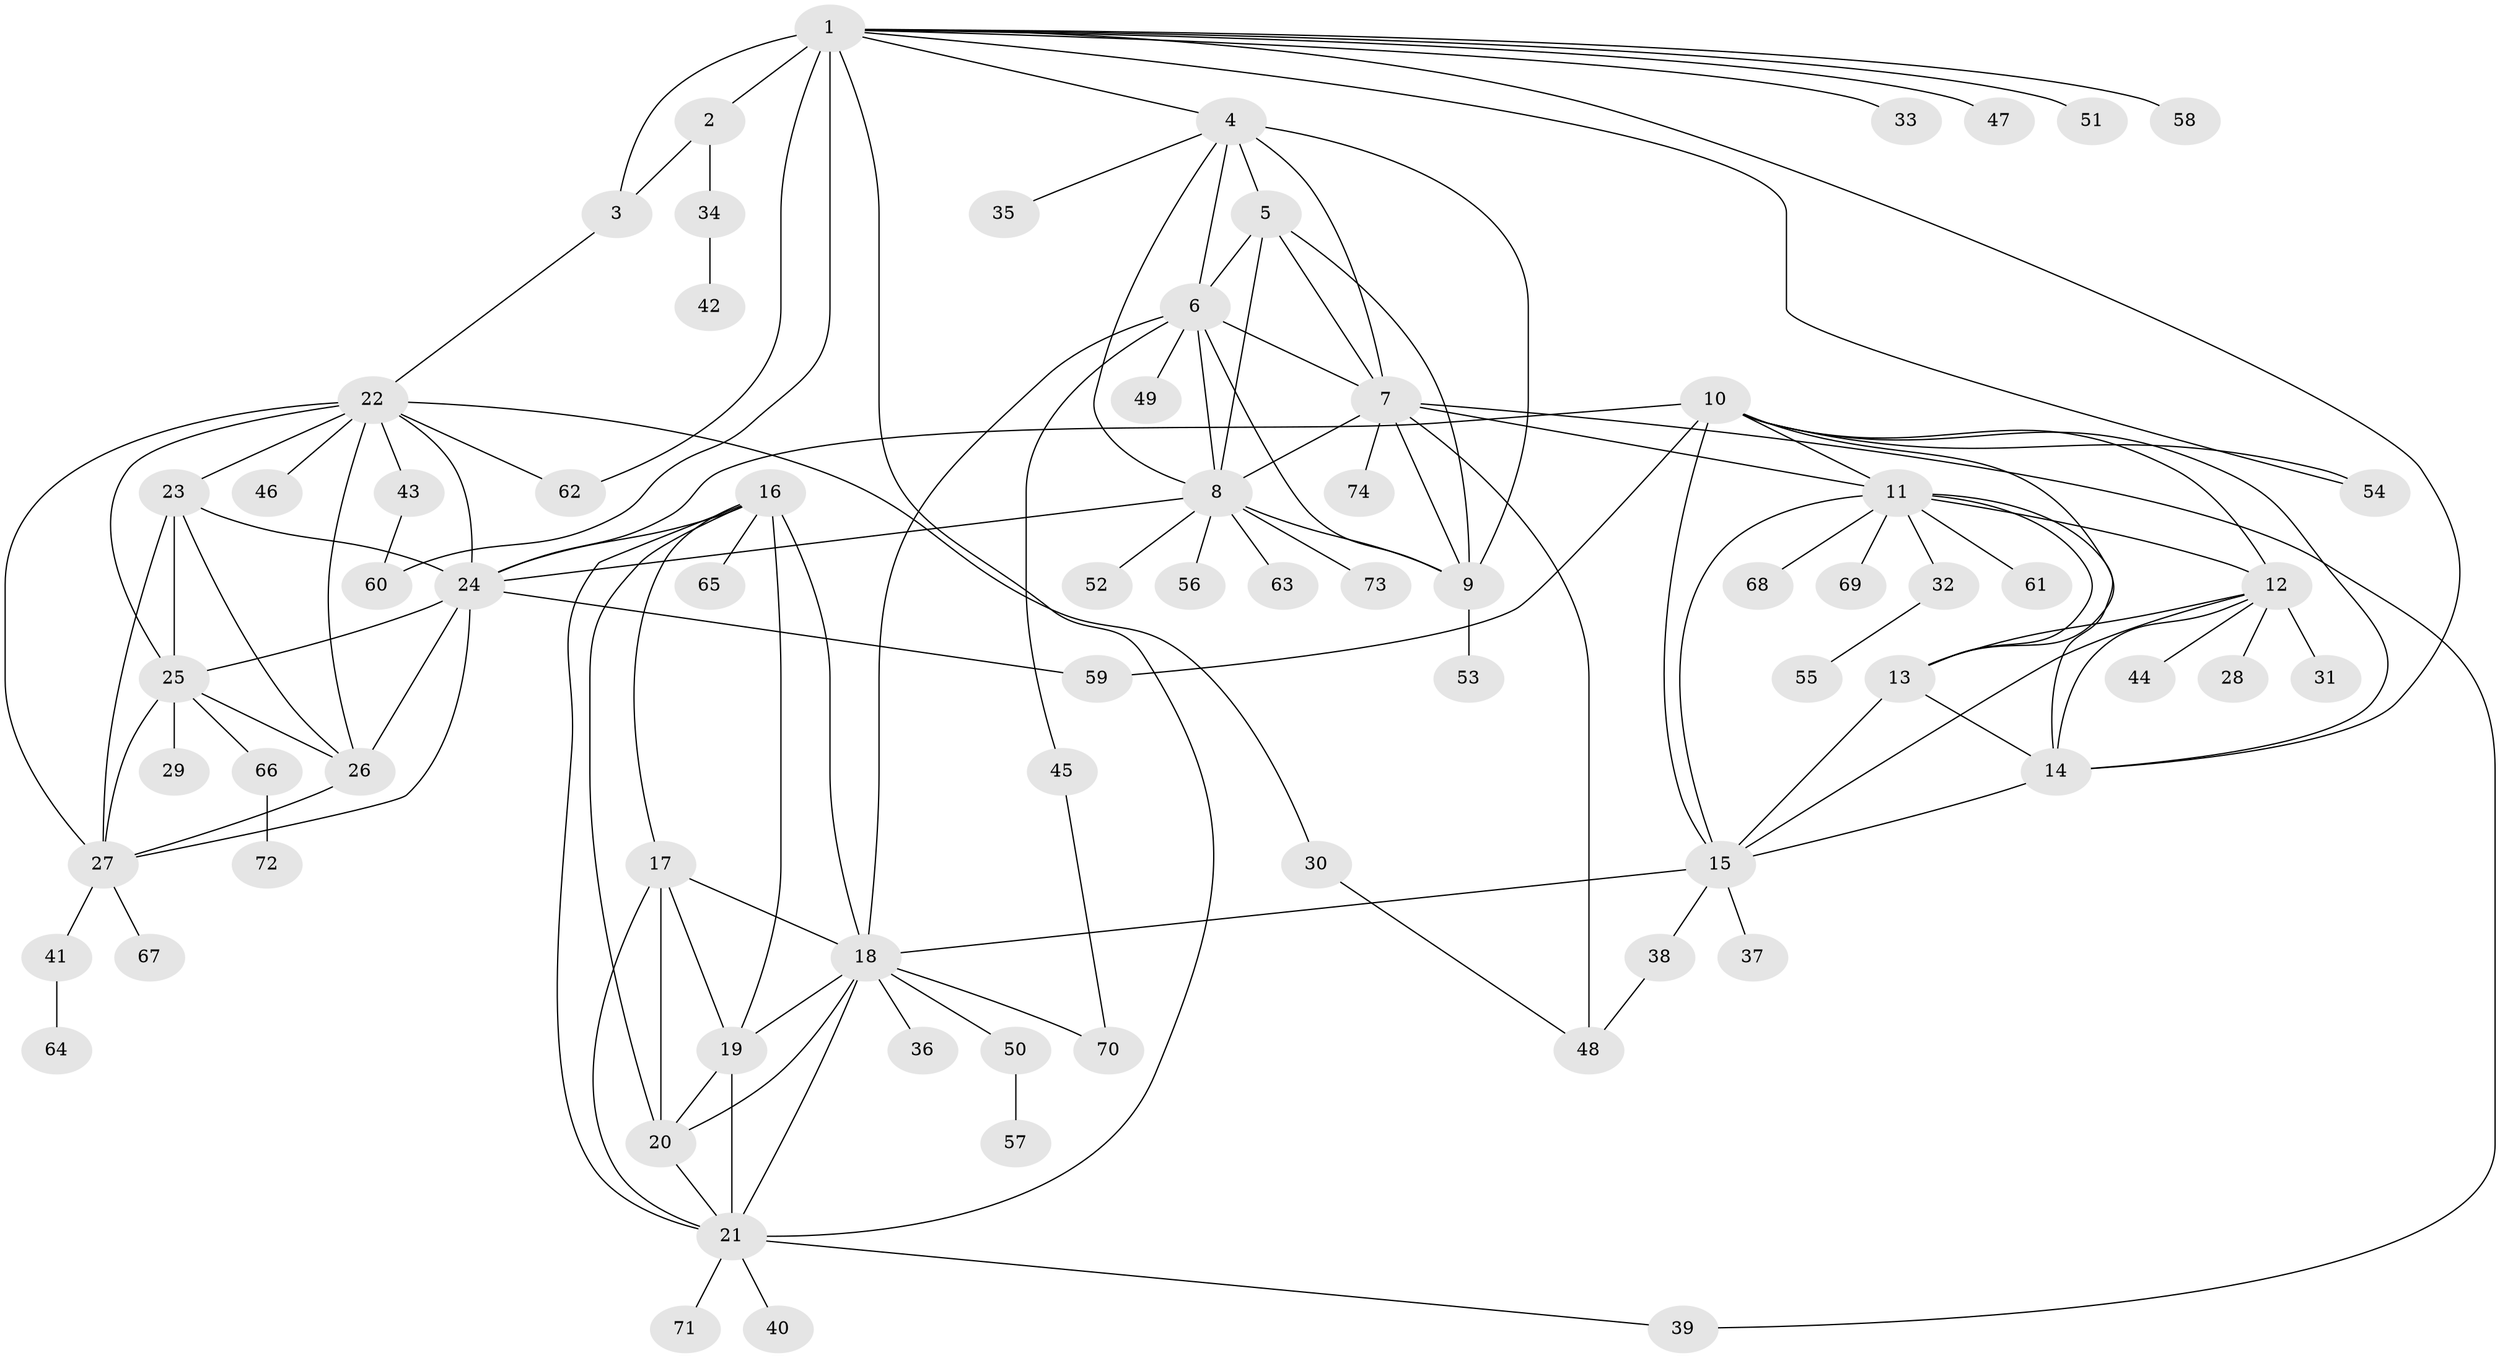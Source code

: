 // original degree distribution, {7: 0.05737704918032787, 10: 0.03278688524590164, 8: 0.04918032786885246, 9: 0.02459016393442623, 11: 0.040983606557377046, 6: 0.02459016393442623, 5: 0.01639344262295082, 1: 0.5655737704918032, 2: 0.13114754098360656, 3: 0.04918032786885246, 4: 0.00819672131147541}
// Generated by graph-tools (version 1.1) at 2025/52/03/04/25 22:52:41]
// undirected, 74 vertices, 128 edges
graph export_dot {
  node [color=gray90,style=filled];
  1;
  2;
  3;
  4;
  5;
  6;
  7;
  8;
  9;
  10;
  11;
  12;
  13;
  14;
  15;
  16;
  17;
  18;
  19;
  20;
  21;
  22;
  23;
  24;
  25;
  26;
  27;
  28;
  29;
  30;
  31;
  32;
  33;
  34;
  35;
  36;
  37;
  38;
  39;
  40;
  41;
  42;
  43;
  44;
  45;
  46;
  47;
  48;
  49;
  50;
  51;
  52;
  53;
  54;
  55;
  56;
  57;
  58;
  59;
  60;
  61;
  62;
  63;
  64;
  65;
  66;
  67;
  68;
  69;
  70;
  71;
  72;
  73;
  74;
  1 -- 2 [weight=4.0];
  1 -- 3 [weight=4.0];
  1 -- 4 [weight=1.0];
  1 -- 14 [weight=1.0];
  1 -- 21 [weight=1.0];
  1 -- 33 [weight=1.0];
  1 -- 47 [weight=1.0];
  1 -- 51 [weight=2.0];
  1 -- 54 [weight=1.0];
  1 -- 58 [weight=1.0];
  1 -- 60 [weight=1.0];
  1 -- 62 [weight=1.0];
  2 -- 3 [weight=1.0];
  2 -- 34 [weight=1.0];
  3 -- 22 [weight=1.0];
  4 -- 5 [weight=2.0];
  4 -- 6 [weight=1.0];
  4 -- 7 [weight=1.0];
  4 -- 8 [weight=1.0];
  4 -- 9 [weight=1.0];
  4 -- 35 [weight=1.0];
  5 -- 6 [weight=1.0];
  5 -- 7 [weight=1.0];
  5 -- 8 [weight=1.0];
  5 -- 9 [weight=1.0];
  6 -- 7 [weight=1.0];
  6 -- 8 [weight=1.0];
  6 -- 9 [weight=1.0];
  6 -- 18 [weight=1.0];
  6 -- 45 [weight=1.0];
  6 -- 49 [weight=1.0];
  7 -- 8 [weight=1.0];
  7 -- 9 [weight=1.0];
  7 -- 11 [weight=1.0];
  7 -- 39 [weight=1.0];
  7 -- 48 [weight=1.0];
  7 -- 74 [weight=1.0];
  8 -- 9 [weight=1.0];
  8 -- 24 [weight=1.0];
  8 -- 52 [weight=1.0];
  8 -- 56 [weight=1.0];
  8 -- 63 [weight=1.0];
  8 -- 73 [weight=1.0];
  9 -- 53 [weight=2.0];
  10 -- 11 [weight=1.0];
  10 -- 12 [weight=1.0];
  10 -- 13 [weight=1.0];
  10 -- 14 [weight=1.0];
  10 -- 15 [weight=1.0];
  10 -- 24 [weight=1.0];
  10 -- 54 [weight=1.0];
  10 -- 59 [weight=1.0];
  11 -- 12 [weight=1.0];
  11 -- 13 [weight=1.0];
  11 -- 14 [weight=1.0];
  11 -- 15 [weight=1.0];
  11 -- 32 [weight=1.0];
  11 -- 61 [weight=1.0];
  11 -- 68 [weight=1.0];
  11 -- 69 [weight=1.0];
  12 -- 13 [weight=1.0];
  12 -- 14 [weight=1.0];
  12 -- 15 [weight=1.0];
  12 -- 28 [weight=1.0];
  12 -- 31 [weight=1.0];
  12 -- 44 [weight=1.0];
  13 -- 14 [weight=1.0];
  13 -- 15 [weight=1.0];
  14 -- 15 [weight=1.0];
  15 -- 18 [weight=1.0];
  15 -- 37 [weight=1.0];
  15 -- 38 [weight=1.0];
  16 -- 17 [weight=1.0];
  16 -- 18 [weight=1.0];
  16 -- 19 [weight=1.0];
  16 -- 20 [weight=1.0];
  16 -- 21 [weight=1.0];
  16 -- 24 [weight=1.0];
  16 -- 65 [weight=1.0];
  17 -- 18 [weight=1.0];
  17 -- 19 [weight=1.0];
  17 -- 20 [weight=6.0];
  17 -- 21 [weight=1.0];
  18 -- 19 [weight=1.0];
  18 -- 20 [weight=1.0];
  18 -- 21 [weight=1.0];
  18 -- 36 [weight=1.0];
  18 -- 50 [weight=1.0];
  18 -- 70 [weight=1.0];
  19 -- 20 [weight=1.0];
  19 -- 21 [weight=1.0];
  20 -- 21 [weight=1.0];
  21 -- 39 [weight=1.0];
  21 -- 40 [weight=1.0];
  21 -- 71 [weight=1.0];
  22 -- 23 [weight=1.0];
  22 -- 24 [weight=1.0];
  22 -- 25 [weight=1.0];
  22 -- 26 [weight=1.0];
  22 -- 27 [weight=1.0];
  22 -- 30 [weight=1.0];
  22 -- 43 [weight=1.0];
  22 -- 46 [weight=1.0];
  22 -- 62 [weight=1.0];
  23 -- 24 [weight=1.0];
  23 -- 25 [weight=1.0];
  23 -- 26 [weight=1.0];
  23 -- 27 [weight=1.0];
  24 -- 25 [weight=1.0];
  24 -- 26 [weight=1.0];
  24 -- 27 [weight=1.0];
  24 -- 59 [weight=1.0];
  25 -- 26 [weight=1.0];
  25 -- 27 [weight=1.0];
  25 -- 29 [weight=1.0];
  25 -- 66 [weight=1.0];
  26 -- 27 [weight=1.0];
  27 -- 41 [weight=1.0];
  27 -- 67 [weight=1.0];
  30 -- 48 [weight=1.0];
  32 -- 55 [weight=1.0];
  34 -- 42 [weight=1.0];
  38 -- 48 [weight=1.0];
  41 -- 64 [weight=1.0];
  43 -- 60 [weight=1.0];
  45 -- 70 [weight=1.0];
  50 -- 57 [weight=1.0];
  66 -- 72 [weight=1.0];
}
